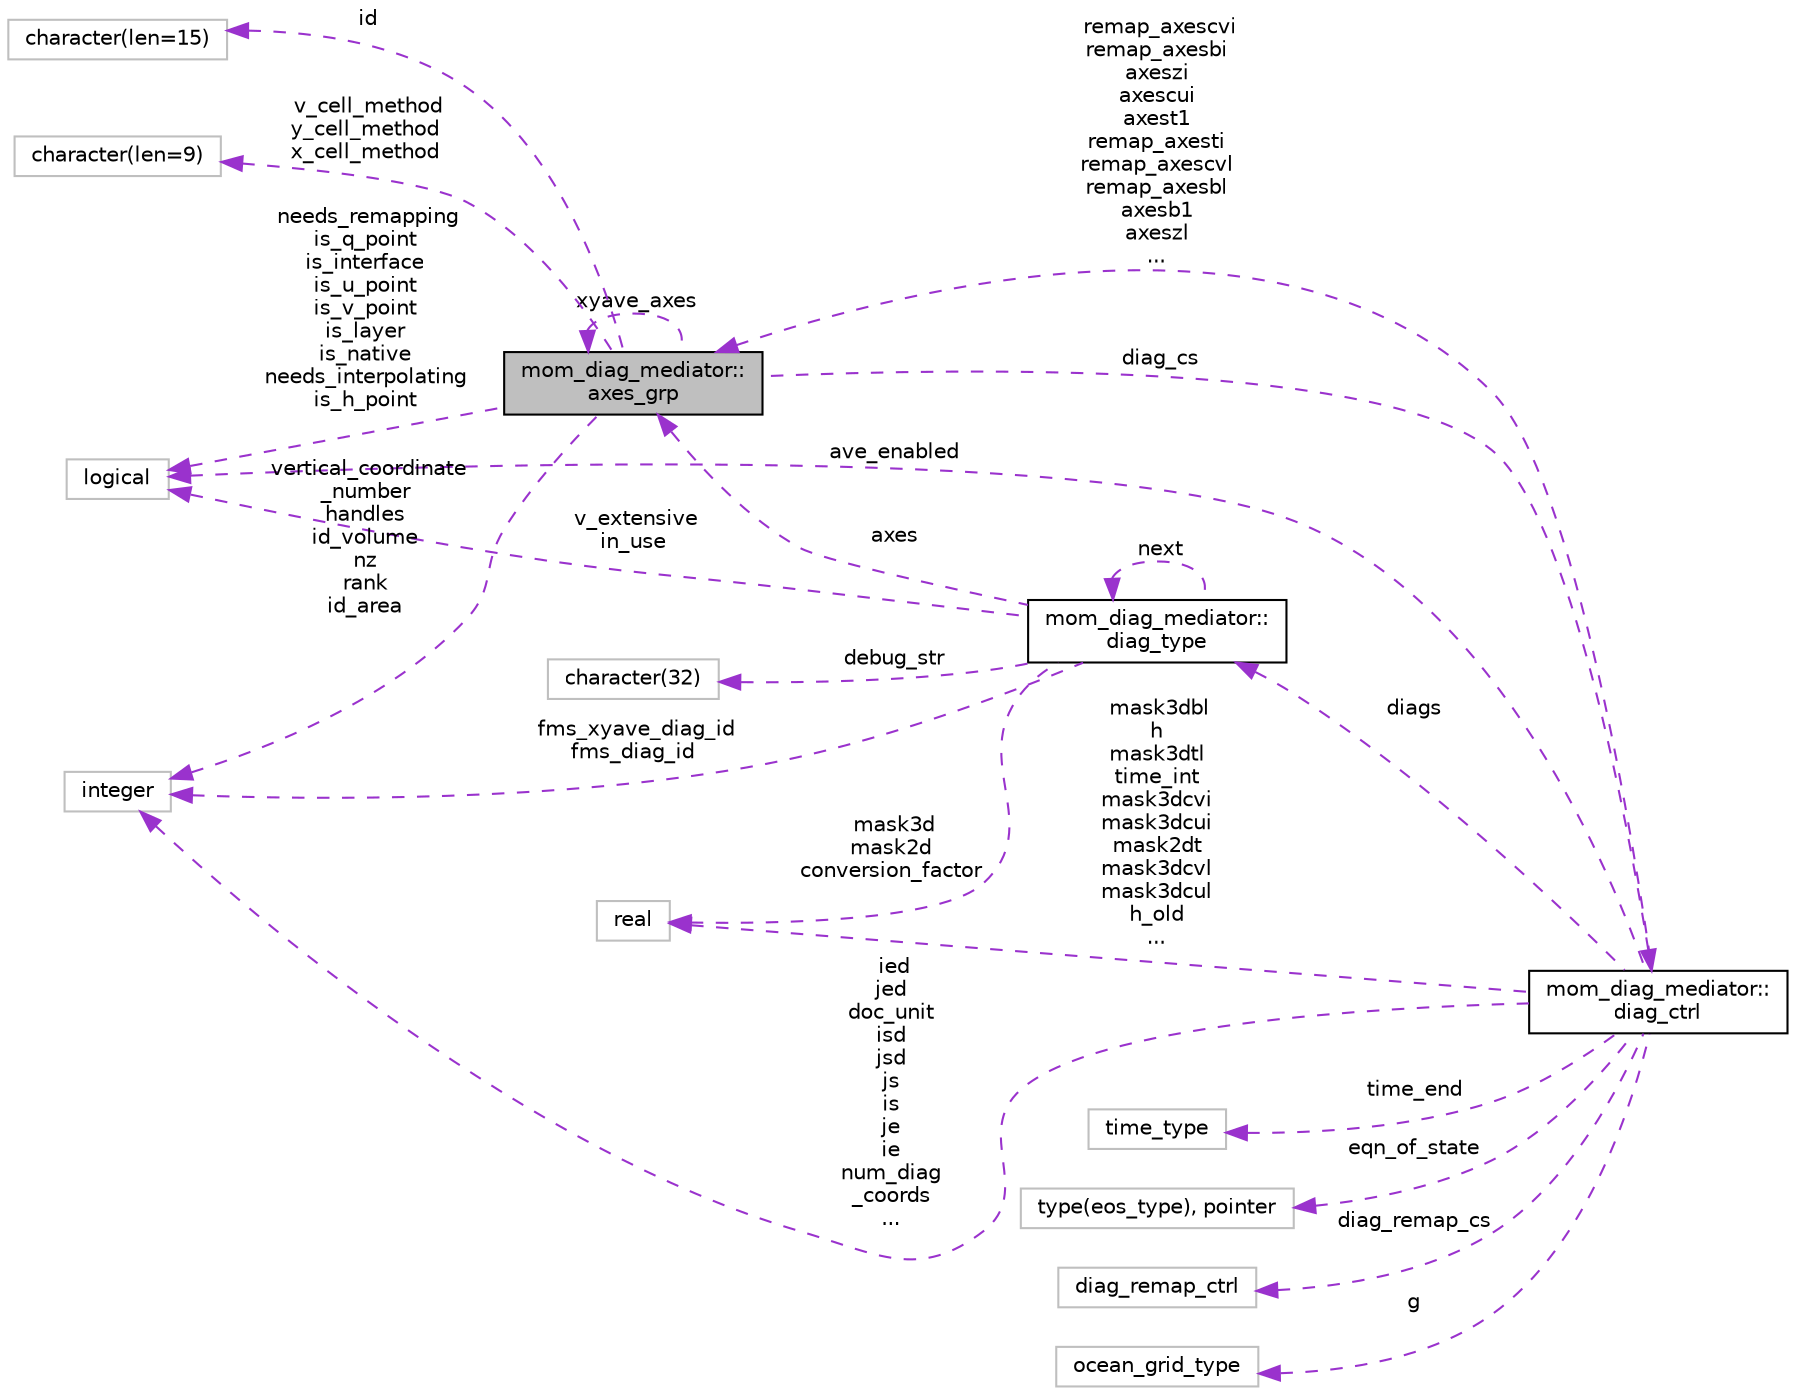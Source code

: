 digraph "mom_diag_mediator::axes_grp"
{
 // INTERACTIVE_SVG=YES
  edge [fontname="Helvetica",fontsize="10",labelfontname="Helvetica",labelfontsize="10"];
  node [fontname="Helvetica",fontsize="10",shape=record];
  rankdir="LR";
  Node1 [label="mom_diag_mediator::\laxes_grp",height=0.2,width=0.4,color="black", fillcolor="grey75", style="filled", fontcolor="black"];
  Node2 -> Node1 [dir="back",color="darkorchid3",fontsize="10",style="dashed",label=" needs_remapping\nis_q_point\nis_interface\nis_u_point\nis_v_point\nis_layer\nis_native\nneeds_interpolating\nis_h_point" ,fontname="Helvetica"];
  Node2 [label="logical",height=0.2,width=0.4,color="grey75", fillcolor="white", style="filled"];
  Node3 -> Node1 [dir="back",color="darkorchid3",fontsize="10",style="dashed",label=" diag_cs" ,fontname="Helvetica"];
  Node3 [label="mom_diag_mediator::\ldiag_ctrl",height=0.2,width=0.4,color="black", fillcolor="white", style="filled",URL="$structmom__diag__mediator_1_1diag__ctrl.html",tooltip="The following data type a list of diagnostic fields an their variants, as well as variables that cont..."];
  Node2 -> Node3 [dir="back",color="darkorchid3",fontsize="10",style="dashed",label=" ave_enabled" ,fontname="Helvetica"];
  Node4 -> Node3 [dir="back",color="darkorchid3",fontsize="10",style="dashed",label=" diags" ,fontname="Helvetica"];
  Node4 [label="mom_diag_mediator::\ldiag_type",height=0.2,width=0.4,color="black", fillcolor="white", style="filled",URL="$structmom__diag__mediator_1_1diag__type.html",tooltip="This type is used to represent a diagnostic at the diag_mediator level. There can be both &#39;primary&#39; a..."];
  Node2 -> Node4 [dir="back",color="darkorchid3",fontsize="10",style="dashed",label=" v_extensive\nin_use" ,fontname="Helvetica"];
  Node4 -> Node4 [dir="back",color="darkorchid3",fontsize="10",style="dashed",label=" next" ,fontname="Helvetica"];
  Node5 -> Node4 [dir="back",color="darkorchid3",fontsize="10",style="dashed",label=" debug_str" ,fontname="Helvetica"];
  Node5 [label="character(32)",height=0.2,width=0.4,color="grey75", fillcolor="white", style="filled"];
  Node1 -> Node4 [dir="back",color="darkorchid3",fontsize="10",style="dashed",label=" axes" ,fontname="Helvetica"];
  Node6 -> Node4 [dir="back",color="darkorchid3",fontsize="10",style="dashed",label=" mask3d\nmask2d\nconversion_factor" ,fontname="Helvetica"];
  Node6 [label="real",height=0.2,width=0.4,color="grey75", fillcolor="white", style="filled"];
  Node7 -> Node4 [dir="back",color="darkorchid3",fontsize="10",style="dashed",label=" fms_xyave_diag_id\nfms_diag_id" ,fontname="Helvetica"];
  Node7 [label="integer",height=0.2,width=0.4,color="grey75", fillcolor="white", style="filled"];
  Node8 -> Node3 [dir="back",color="darkorchid3",fontsize="10",style="dashed",label=" time_end" ,fontname="Helvetica"];
  Node8 [label="time_type",height=0.2,width=0.4,color="grey75", fillcolor="white", style="filled"];
  Node9 -> Node3 [dir="back",color="darkorchid3",fontsize="10",style="dashed",label=" eqn_of_state" ,fontname="Helvetica"];
  Node9 [label="type(eos_type), pointer",height=0.2,width=0.4,color="grey75", fillcolor="white", style="filled"];
  Node10 -> Node3 [dir="back",color="darkorchid3",fontsize="10",style="dashed",label=" diag_remap_cs" ,fontname="Helvetica"];
  Node10 [label="diag_remap_ctrl",height=0.2,width=0.4,color="grey75", fillcolor="white", style="filled"];
  Node1 -> Node3 [dir="back",color="darkorchid3",fontsize="10",style="dashed",label=" remap_axescvi\nremap_axesbi\naxeszi\naxescui\naxest1\nremap_axesti\nremap_axescvl\nremap_axesbl\naxesb1\naxeszl\n..." ,fontname="Helvetica"];
  Node11 -> Node3 [dir="back",color="darkorchid3",fontsize="10",style="dashed",label=" g" ,fontname="Helvetica"];
  Node11 [label="ocean_grid_type",height=0.2,width=0.4,color="grey75", fillcolor="white", style="filled"];
  Node6 -> Node3 [dir="back",color="darkorchid3",fontsize="10",style="dashed",label=" mask3dbl\nh\nmask3dtl\ntime_int\nmask3dcvi\nmask3dcui\nmask2dt\nmask3dcvl\nmask3dcul\nh_old\n..." ,fontname="Helvetica"];
  Node7 -> Node3 [dir="back",color="darkorchid3",fontsize="10",style="dashed",label=" ied\njed\ndoc_unit\nisd\njsd\njs\nis\nje\nie\nnum_diag\l_coords\n..." ,fontname="Helvetica"];
  Node12 -> Node1 [dir="back",color="darkorchid3",fontsize="10",style="dashed",label=" v_cell_method\ny_cell_method\nx_cell_method" ,fontname="Helvetica"];
  Node12 [label="character(len=9)",height=0.2,width=0.4,color="grey75", fillcolor="white", style="filled"];
  Node1 -> Node1 [dir="back",color="darkorchid3",fontsize="10",style="dashed",label=" xyave_axes" ,fontname="Helvetica"];
  Node7 -> Node1 [dir="back",color="darkorchid3",fontsize="10",style="dashed",label=" vertical_coordinate\l_number\nhandles\nid_volume\nnz\nrank\nid_area" ,fontname="Helvetica"];
  Node13 -> Node1 [dir="back",color="darkorchid3",fontsize="10",style="dashed",label=" id" ,fontname="Helvetica"];
  Node13 [label="character(len=15)",height=0.2,width=0.4,color="grey75", fillcolor="white", style="filled"];
}
